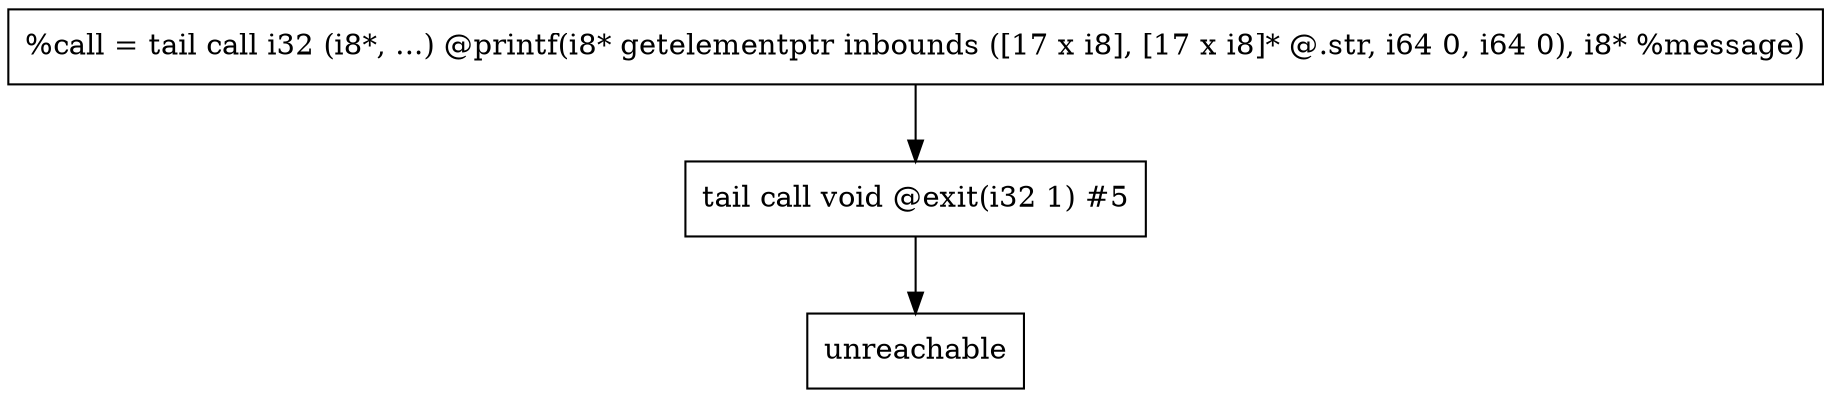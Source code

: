 digraph "CDFG for'Error' function" {
	Node0x55f7c8df6678[shape=record, label="  %call = tail call i32 (i8*, ...) @printf(i8* getelementptr inbounds ([17 x i8], [17 x i8]* @.str, i64 0, i64 0), i8* %message)"]
	Node0x55f7c8df6870[shape=record, label="  tail call void @exit(i32 1) #5"]
	Node0x55f7c8df6930[shape=record, label="  unreachable"]
	Node0x55f7c8df6678 -> Node0x55f7c8df6870
	Node0x55f7c8df6870 -> Node0x55f7c8df6930
edge [color=red]
}
